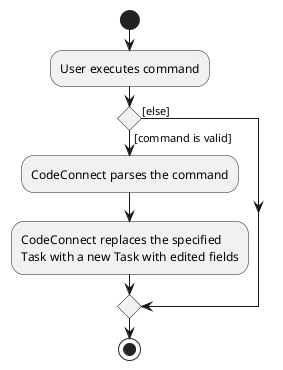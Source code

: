 @startuml
start
:User executes command;

'Since the beta syntax does not support placing the condition outside the
'diamond we place it as the true branch instead.

if () then ([command is valid])
    :CodeConnect parses the command;
    :CodeConnect replaces the specified
    Task with a new Task with edited fields;
else ([else])
endif
stop
@enduml
